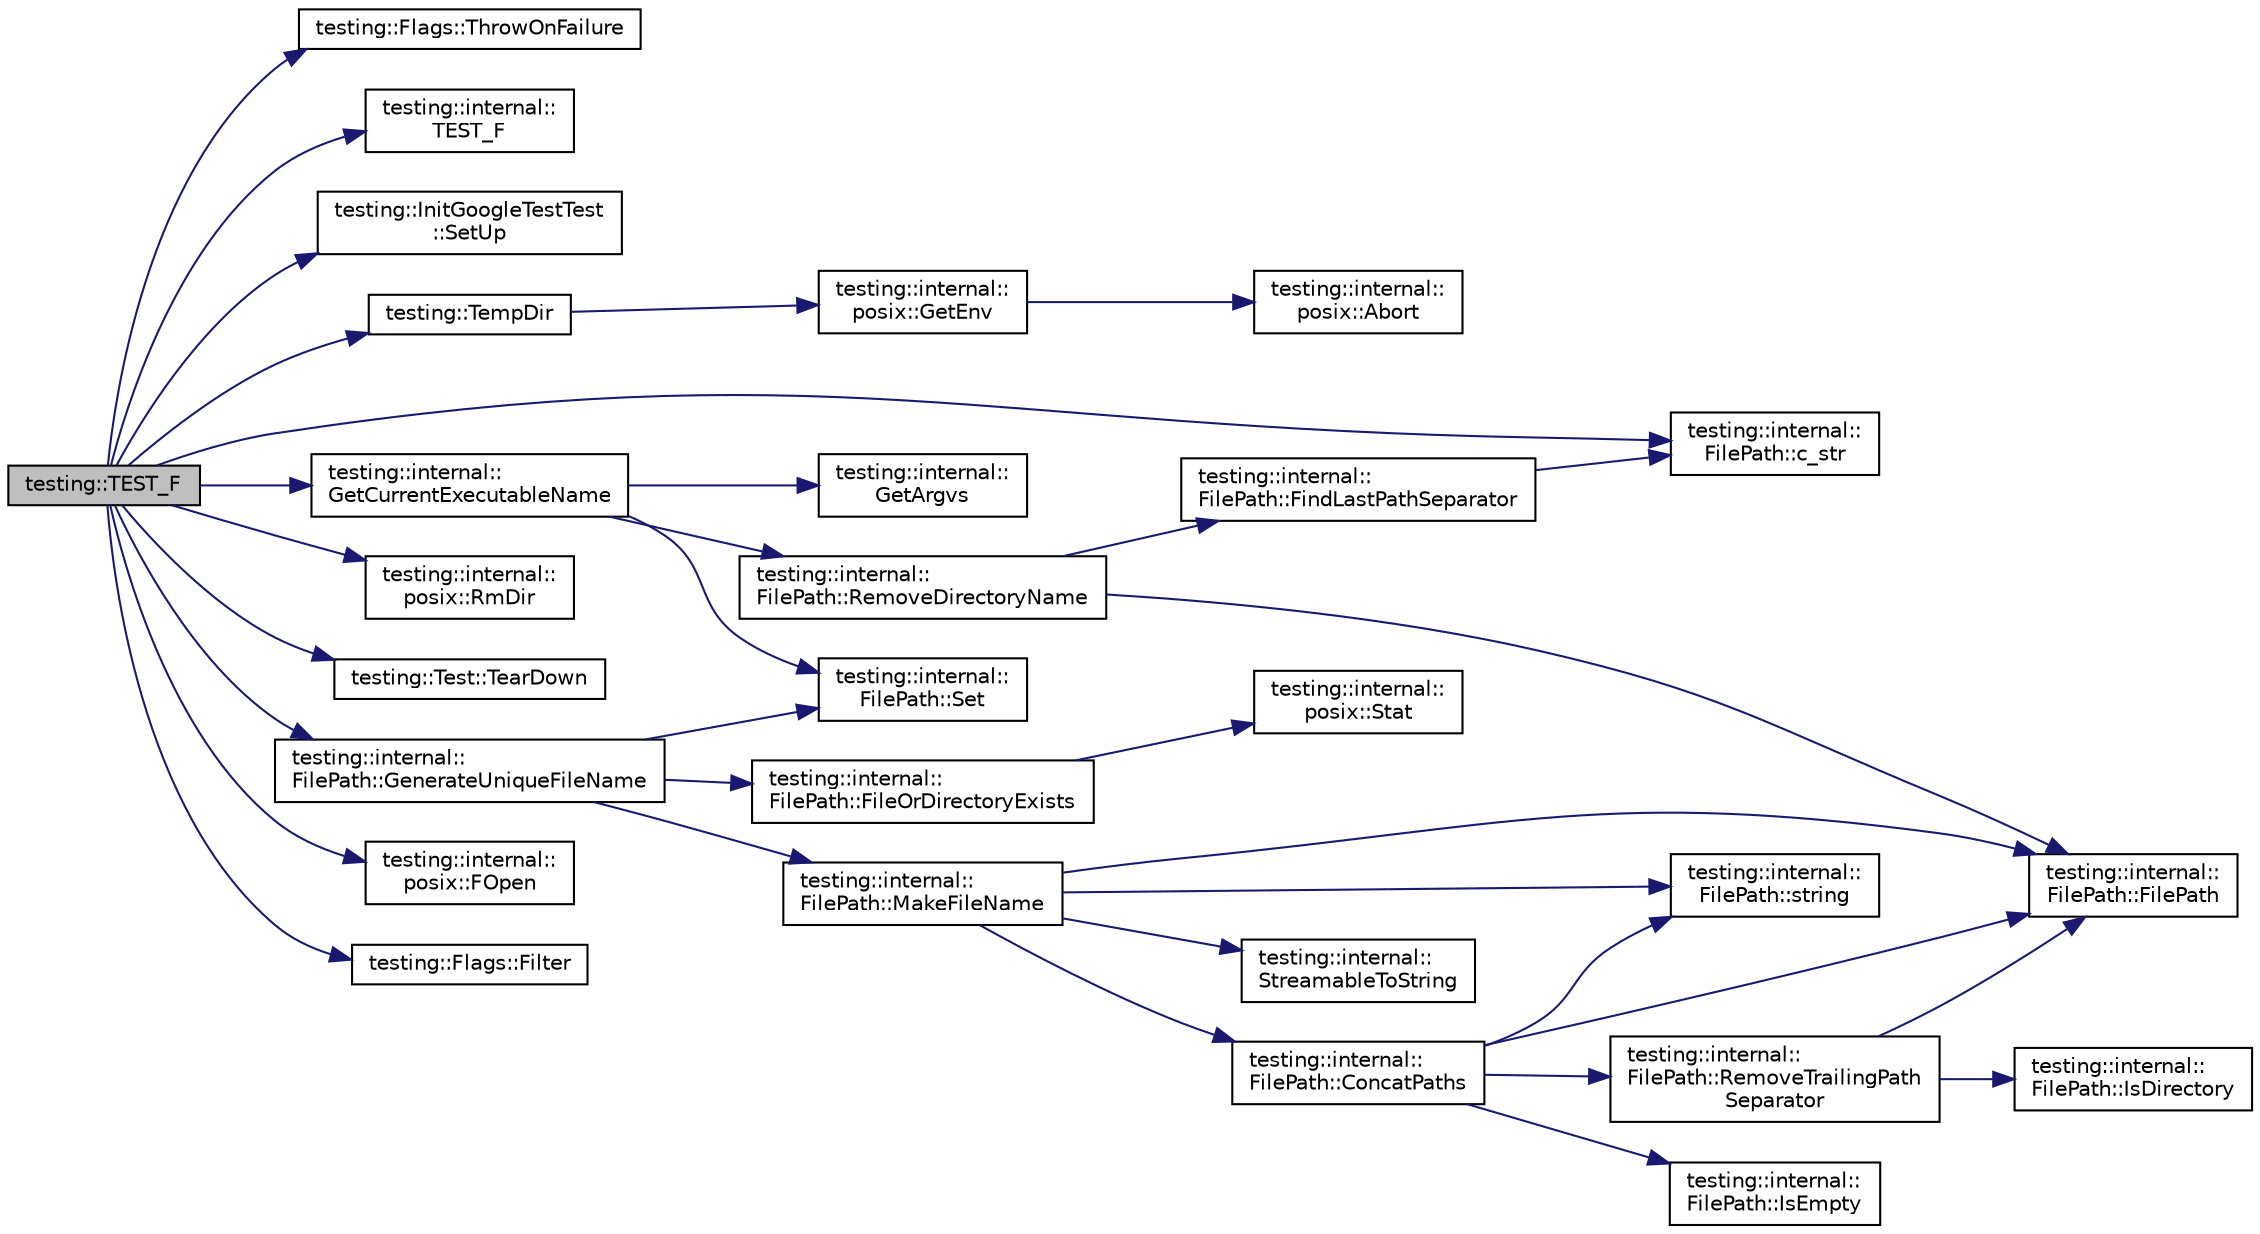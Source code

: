 digraph "testing::TEST_F"
{
  edge [fontname="Helvetica",fontsize="10",labelfontname="Helvetica",labelfontsize="10"];
  node [fontname="Helvetica",fontsize="10",shape=record];
  rankdir="LR";
  Node1727 [label="testing::TEST_F",height=0.2,width=0.4,color="black", fillcolor="grey75", style="filled", fontcolor="black"];
  Node1727 -> Node1728 [color="midnightblue",fontsize="10",style="solid",fontname="Helvetica"];
  Node1728 [label="testing::Flags::ThrowOnFailure",height=0.2,width=0.4,color="black", fillcolor="white", style="filled",URL="$da/d96/structtesting_1_1_flags.html#ad856df862414ed0dadf80b5e03829cc7"];
  Node1727 -> Node1729 [color="midnightblue",fontsize="10",style="solid",fontname="Helvetica"];
  Node1729 [label="testing::internal::\lTEST_F",height=0.2,width=0.4,color="black", fillcolor="white", style="filled",URL="$d0/da7/namespacetesting_1_1internal.html#a7e113e9c70d45d89fe1703e58ff083b9"];
  Node1727 -> Node1730 [color="midnightblue",fontsize="10",style="solid",fontname="Helvetica"];
  Node1730 [label="testing::InitGoogleTestTest\l::SetUp",height=0.2,width=0.4,color="black", fillcolor="white", style="filled",URL="$d4/d81/classtesting_1_1_init_google_test_test.html#a49de9e552ea788c4b79924ec4135ca7a"];
  Node1727 -> Node1731 [color="midnightblue",fontsize="10",style="solid",fontname="Helvetica"];
  Node1731 [label="testing::TempDir",height=0.2,width=0.4,color="black", fillcolor="white", style="filled",URL="$d0/d75/namespacetesting.html#aae1bbe7c3cc99bf56263d51d3982a52e"];
  Node1731 -> Node1732 [color="midnightblue",fontsize="10",style="solid",fontname="Helvetica"];
  Node1732 [label="testing::internal::\lposix::GetEnv",height=0.2,width=0.4,color="black", fillcolor="white", style="filled",URL="$d0/d81/namespacetesting_1_1internal_1_1posix.html#a1d5e3da5a27eed25986859fa83cafe95"];
  Node1732 -> Node1733 [color="midnightblue",fontsize="10",style="solid",fontname="Helvetica"];
  Node1733 [label="testing::internal::\lposix::Abort",height=0.2,width=0.4,color="black", fillcolor="white", style="filled",URL="$d0/d81/namespacetesting_1_1internal_1_1posix.html#a69b8278c59359dd6a6f941b4643db9fb"];
  Node1727 -> Node1734 [color="midnightblue",fontsize="10",style="solid",fontname="Helvetica"];
  Node1734 [label="testing::internal::\lGetCurrentExecutableName",height=0.2,width=0.4,color="black", fillcolor="white", style="filled",URL="$d0/da7/namespacetesting_1_1internal.html#a7a2bbf069f75bc99873976ad6fc356ad"];
  Node1734 -> Node1735 [color="midnightblue",fontsize="10",style="solid",fontname="Helvetica"];
  Node1735 [label="testing::internal::\lFilePath::Set",height=0.2,width=0.4,color="black", fillcolor="white", style="filled",URL="$de/d14/classtesting_1_1internal_1_1_file_path.html#a15a42de7518e89254e0640dd9317d5f7"];
  Node1734 -> Node1736 [color="midnightblue",fontsize="10",style="solid",fontname="Helvetica"];
  Node1736 [label="testing::internal::\lGetArgvs",height=0.2,width=0.4,color="black", fillcolor="white", style="filled",URL="$d0/da7/namespacetesting_1_1internal.html#a344160f771a3b754fa4e54b6e9846b23"];
  Node1734 -> Node1737 [color="midnightblue",fontsize="10",style="solid",fontname="Helvetica"];
  Node1737 [label="testing::internal::\lFilePath::RemoveDirectoryName",height=0.2,width=0.4,color="black", fillcolor="white", style="filled",URL="$de/d14/classtesting_1_1internal_1_1_file_path.html#a6b61ede2c81ecd870b8220c04aec3060"];
  Node1737 -> Node1738 [color="midnightblue",fontsize="10",style="solid",fontname="Helvetica"];
  Node1738 [label="testing::internal::\lFilePath::FindLastPathSeparator",height=0.2,width=0.4,color="black", fillcolor="white", style="filled",URL="$de/d14/classtesting_1_1internal_1_1_file_path.html#ab47f288e1e9ce5a904eccb94e86c4f99"];
  Node1738 -> Node1739 [color="midnightblue",fontsize="10",style="solid",fontname="Helvetica"];
  Node1739 [label="testing::internal::\lFilePath::c_str",height=0.2,width=0.4,color="black", fillcolor="white", style="filled",URL="$de/d14/classtesting_1_1internal_1_1_file_path.html#a43e9ff978b0d7c43c401d976d4621aa3"];
  Node1737 -> Node1740 [color="midnightblue",fontsize="10",style="solid",fontname="Helvetica"];
  Node1740 [label="testing::internal::\lFilePath::FilePath",height=0.2,width=0.4,color="black", fillcolor="white", style="filled",URL="$de/d14/classtesting_1_1internal_1_1_file_path.html#a3504a51accbca78a52fe586133ea5499"];
  Node1727 -> Node1741 [color="midnightblue",fontsize="10",style="solid",fontname="Helvetica"];
  Node1741 [label="testing::internal::\lposix::RmDir",height=0.2,width=0.4,color="black", fillcolor="white", style="filled",URL="$d0/d81/namespacetesting_1_1internal_1_1posix.html#acbad5d4ea5b73fd1765f5f760642932a"];
  Node1727 -> Node1742 [color="midnightblue",fontsize="10",style="solid",fontname="Helvetica"];
  Node1742 [label="testing::Test::TearDown",height=0.2,width=0.4,color="black", fillcolor="white", style="filled",URL="$df/d69/classtesting_1_1_test.html#a5f0ab439802cbe0ef7552f1a9f791923"];
  Node1727 -> Node1743 [color="midnightblue",fontsize="10",style="solid",fontname="Helvetica"];
  Node1743 [label="testing::internal::\lFilePath::GenerateUniqueFileName",height=0.2,width=0.4,color="black", fillcolor="white", style="filled",URL="$de/d14/classtesting_1_1internal_1_1_file_path.html#a2280a77adb394cf80bb5f73fc292e8c8"];
  Node1743 -> Node1735 [color="midnightblue",fontsize="10",style="solid",fontname="Helvetica"];
  Node1743 -> Node1744 [color="midnightblue",fontsize="10",style="solid",fontname="Helvetica"];
  Node1744 [label="testing::internal::\lFilePath::MakeFileName",height=0.2,width=0.4,color="black", fillcolor="white", style="filled",URL="$de/d14/classtesting_1_1internal_1_1_file_path.html#aa8c102da670261eb4fa8e2f2481df139"];
  Node1744 -> Node1745 [color="midnightblue",fontsize="10",style="solid",fontname="Helvetica"];
  Node1745 [label="testing::internal::\lFilePath::string",height=0.2,width=0.4,color="black", fillcolor="white", style="filled",URL="$de/d14/classtesting_1_1internal_1_1_file_path.html#ab1d58734f2e179264eb6353fea57361d"];
  Node1744 -> Node1746 [color="midnightblue",fontsize="10",style="solid",fontname="Helvetica"];
  Node1746 [label="testing::internal::\lStreamableToString",height=0.2,width=0.4,color="black", fillcolor="white", style="filled",URL="$d0/da7/namespacetesting_1_1internal.html#aad4beed95d0846e6ffc5da0978ef3bb9"];
  Node1744 -> Node1747 [color="midnightblue",fontsize="10",style="solid",fontname="Helvetica"];
  Node1747 [label="testing::internal::\lFilePath::ConcatPaths",height=0.2,width=0.4,color="black", fillcolor="white", style="filled",URL="$de/d14/classtesting_1_1internal_1_1_file_path.html#ac9d57987f60ac43f0c57b89e333e531e"];
  Node1747 -> Node1748 [color="midnightblue",fontsize="10",style="solid",fontname="Helvetica"];
  Node1748 [label="testing::internal::\lFilePath::IsEmpty",height=0.2,width=0.4,color="black", fillcolor="white", style="filled",URL="$de/d14/classtesting_1_1internal_1_1_file_path.html#a2c165c5510e8705ade547849a9234a6e"];
  Node1747 -> Node1749 [color="midnightblue",fontsize="10",style="solid",fontname="Helvetica"];
  Node1749 [label="testing::internal::\lFilePath::RemoveTrailingPath\lSeparator",height=0.2,width=0.4,color="black", fillcolor="white", style="filled",URL="$de/d14/classtesting_1_1internal_1_1_file_path.html#ab47ada111cc940cf2359f6533bada6ca"];
  Node1749 -> Node1750 [color="midnightblue",fontsize="10",style="solid",fontname="Helvetica"];
  Node1750 [label="testing::internal::\lFilePath::IsDirectory",height=0.2,width=0.4,color="black", fillcolor="white", style="filled",URL="$de/d14/classtesting_1_1internal_1_1_file_path.html#a73fc042ad65e85bbecb956eb4603a6f2"];
  Node1749 -> Node1740 [color="midnightblue",fontsize="10",style="solid",fontname="Helvetica"];
  Node1747 -> Node1740 [color="midnightblue",fontsize="10",style="solid",fontname="Helvetica"];
  Node1747 -> Node1745 [color="midnightblue",fontsize="10",style="solid",fontname="Helvetica"];
  Node1744 -> Node1740 [color="midnightblue",fontsize="10",style="solid",fontname="Helvetica"];
  Node1743 -> Node1751 [color="midnightblue",fontsize="10",style="solid",fontname="Helvetica"];
  Node1751 [label="testing::internal::\lFilePath::FileOrDirectoryExists",height=0.2,width=0.4,color="black", fillcolor="white", style="filled",URL="$de/d14/classtesting_1_1internal_1_1_file_path.html#a105bd8fc3adff8fcb4a593532842fb68"];
  Node1751 -> Node1752 [color="midnightblue",fontsize="10",style="solid",fontname="Helvetica"];
  Node1752 [label="testing::internal::\lposix::Stat",height=0.2,width=0.4,color="black", fillcolor="white", style="filled",URL="$d0/d81/namespacetesting_1_1internal_1_1posix.html#a2b87b7ff647a128614daf50667eb9304"];
  Node1727 -> Node1753 [color="midnightblue",fontsize="10",style="solid",fontname="Helvetica"];
  Node1753 [label="testing::internal::\lposix::FOpen",height=0.2,width=0.4,color="black", fillcolor="white", style="filled",URL="$d0/d81/namespacetesting_1_1internal_1_1posix.html#a4042201dcc4932641d484e7ddf94de7d"];
  Node1727 -> Node1739 [color="midnightblue",fontsize="10",style="solid",fontname="Helvetica"];
  Node1727 -> Node1754 [color="midnightblue",fontsize="10",style="solid",fontname="Helvetica"];
  Node1754 [label="testing::Flags::Filter",height=0.2,width=0.4,color="black", fillcolor="white", style="filled",URL="$da/d96/structtesting_1_1_flags.html#afc7350b7c1ac4c0e0efe2d9a94729eb7"];
}
